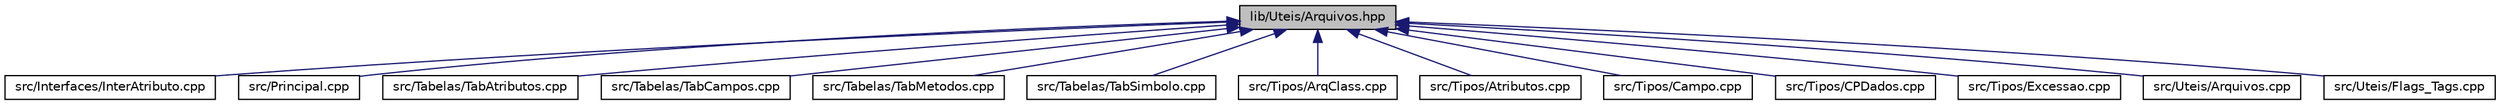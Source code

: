 digraph "lib/Uteis/Arquivos.hpp"
{
  edge [fontname="Helvetica",fontsize="10",labelfontname="Helvetica",labelfontsize="10"];
  node [fontname="Helvetica",fontsize="10",shape=record];
  Node5 [label="lib/Uteis/Arquivos.hpp",height=0.2,width=0.4,color="black", fillcolor="grey75", style="filled", fontcolor="black"];
  Node5 -> Node6 [dir="back",color="midnightblue",fontsize="10",style="solid",fontname="Helvetica"];
  Node6 [label="src/Interfaces/InterAtributo.cpp",height=0.2,width=0.4,color="black", fillcolor="white", style="filled",URL="$_inter_atributo_8cpp.html"];
  Node5 -> Node7 [dir="back",color="midnightblue",fontsize="10",style="solid",fontname="Helvetica"];
  Node7 [label="src/Principal.cpp",height=0.2,width=0.4,color="black", fillcolor="white", style="filled",URL="$_principal_8cpp.html"];
  Node5 -> Node8 [dir="back",color="midnightblue",fontsize="10",style="solid",fontname="Helvetica"];
  Node8 [label="src/Tabelas/TabAtributos.cpp",height=0.2,width=0.4,color="black", fillcolor="white", style="filled",URL="$_tab_atributos_8cpp.html"];
  Node5 -> Node9 [dir="back",color="midnightblue",fontsize="10",style="solid",fontname="Helvetica"];
  Node9 [label="src/Tabelas/TabCampos.cpp",height=0.2,width=0.4,color="black", fillcolor="white", style="filled",URL="$_tab_campos_8cpp.html"];
  Node5 -> Node10 [dir="back",color="midnightblue",fontsize="10",style="solid",fontname="Helvetica"];
  Node10 [label="src/Tabelas/TabMetodos.cpp",height=0.2,width=0.4,color="black", fillcolor="white", style="filled",URL="$_tab_metodos_8cpp.html"];
  Node5 -> Node11 [dir="back",color="midnightblue",fontsize="10",style="solid",fontname="Helvetica"];
  Node11 [label="src/Tabelas/TabSimbolo.cpp",height=0.2,width=0.4,color="black", fillcolor="white", style="filled",URL="$_tab_simbolo_8cpp.html"];
  Node5 -> Node12 [dir="back",color="midnightblue",fontsize="10",style="solid",fontname="Helvetica"];
  Node12 [label="src/Tipos/ArqClass.cpp",height=0.2,width=0.4,color="black", fillcolor="white", style="filled",URL="$_arq_class_8cpp.html"];
  Node5 -> Node13 [dir="back",color="midnightblue",fontsize="10",style="solid",fontname="Helvetica"];
  Node13 [label="src/Tipos/Atributos.cpp",height=0.2,width=0.4,color="black", fillcolor="white", style="filled",URL="$_atributos_8cpp.html"];
  Node5 -> Node14 [dir="back",color="midnightblue",fontsize="10",style="solid",fontname="Helvetica"];
  Node14 [label="src/Tipos/Campo.cpp",height=0.2,width=0.4,color="black", fillcolor="white", style="filled",URL="$_campo_8cpp.html"];
  Node5 -> Node15 [dir="back",color="midnightblue",fontsize="10",style="solid",fontname="Helvetica"];
  Node15 [label="src/Tipos/CPDados.cpp",height=0.2,width=0.4,color="black", fillcolor="white", style="filled",URL="$_c_p_dados_8cpp.html"];
  Node5 -> Node16 [dir="back",color="midnightblue",fontsize="10",style="solid",fontname="Helvetica"];
  Node16 [label="src/Tipos/Excessao.cpp",height=0.2,width=0.4,color="black", fillcolor="white", style="filled",URL="$_excessao_8cpp.html"];
  Node5 -> Node17 [dir="back",color="midnightblue",fontsize="10",style="solid",fontname="Helvetica"];
  Node17 [label="src/Uteis/Arquivos.cpp",height=0.2,width=0.4,color="black", fillcolor="white", style="filled",URL="$_arquivos_8cpp.html"];
  Node5 -> Node18 [dir="back",color="midnightblue",fontsize="10",style="solid",fontname="Helvetica"];
  Node18 [label="src/Uteis/Flags_Tags.cpp",height=0.2,width=0.4,color="black", fillcolor="white", style="filled",URL="$_flags___tags_8cpp.html"];
}
